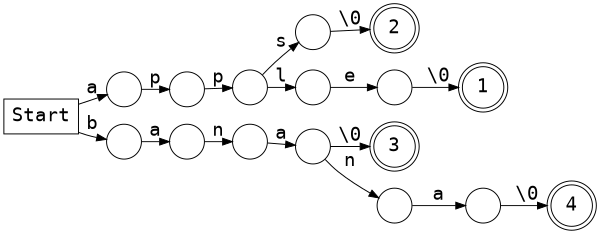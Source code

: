 digraph G {
ranksep=0.2
rankdir=LR
size=4
n0 [shape=box,label="Start" fontname="Consolas" fontsize=20]
n1 [ label="" shape="circle" ]
n0 -> n1 [label="a" fontname="Consolas" fontsize=20]
n2 [ label="" shape="circle" ]
n1 -> n2 [label="p" fontname="Consolas" fontsize=20]
n3 [ label="" shape="circle" ]
n2 -> n3 [label="p" fontname="Consolas" fontsize=20]
n4 [ label="" shape="circle" ]
n3 -> n4 [label="s" fontname="Consolas" fontsize=20]
n5 [ label="2" shape="doublecircle" fontname="Consolas" fontsize=20 ]
n4 -> n5 [label="\\0" fontname="Consolas" fontsize=20]
n6 [ label="" shape="circle" ]
n3 -> n6 [label="l" fontname="Consolas" fontsize=20]
n7 [ label="" shape="circle" ]
n6 -> n7 [label="e" fontname="Consolas" fontsize=20]
n8 [ label="1" shape="doublecircle" fontname="Consolas" fontsize=20 ]
n7 -> n8 [label="\\0" fontname="Consolas" fontsize=20]
n9 [ label="" shape="circle" ]
n0 -> n9 [label="b" fontname="Consolas" fontsize=20]
n10 [ label="" shape="circle" ]
n9 -> n10 [label="a" fontname="Consolas" fontsize=20]
n11 [ label="" shape="circle" ]
n10 -> n11 [label="n" fontname="Consolas" fontsize=20]
n12 [ label="" shape="circle" ]
n11 -> n12 [label="a" fontname="Consolas" fontsize=20]
n13 [ label="3" shape="doublecircle" fontname="Consolas" fontsize=20 ]
n12 -> n13 [label="\\0" fontname="Consolas" fontsize=20]
n14 [ label="" shape="circle" ]
n12 -> n14 [label="n" fontname="Consolas" fontsize=20]
n15 [ label="" shape="circle" ]
n14 -> n15 [label="a" fontname="Consolas" fontsize=20]
n16 [ label="4" shape="doublecircle" fontname="Consolas" fontsize=20 ]
n15 -> n16 [label="\\0" fontname="Consolas" fontsize=20]
}
